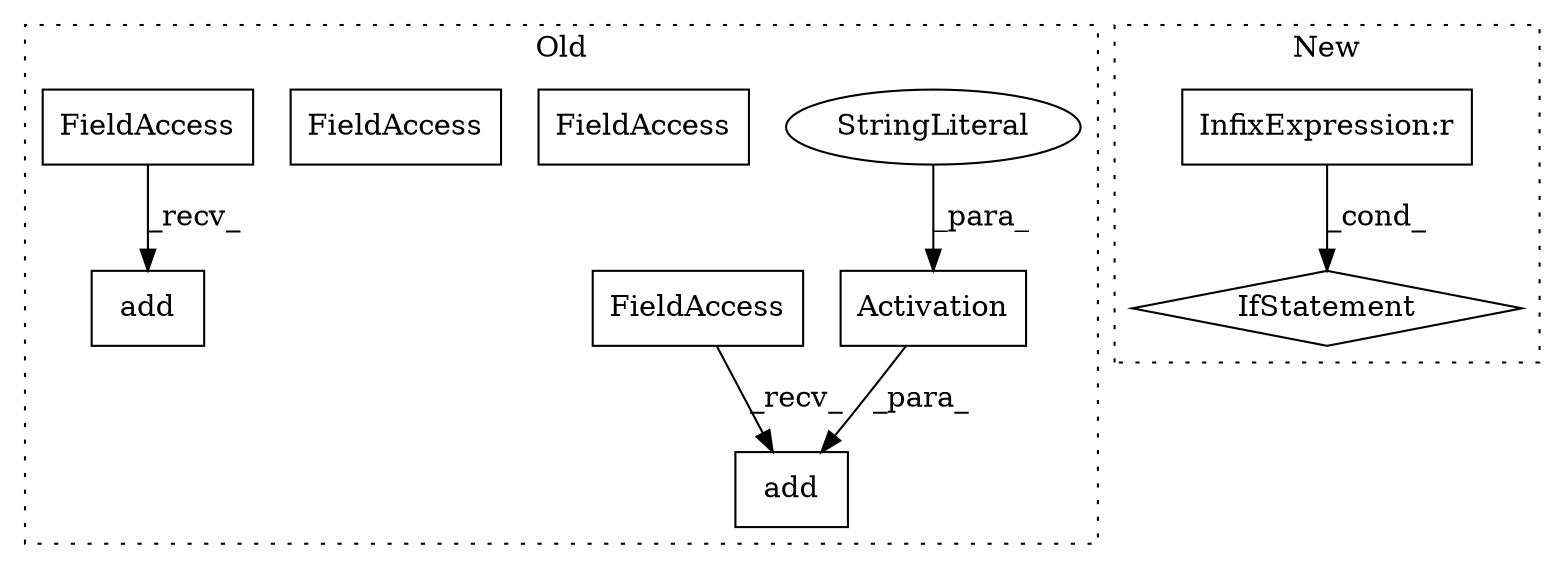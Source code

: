 digraph G {
subgraph cluster0 {
1 [label="Activation" a="32" s="4063,4080" l="11,1" shape="box"];
3 [label="StringLiteral" a="45" s="4074" l="6" shape="ellipse"];
5 [label="add" a="32" s="4056,4081" l="4,1" shape="box"];
6 [label="FieldAccess" a="22" s="4046" l="9" shape="box"];
7 [label="FieldAccess" a="22" s="4181" l="9" shape="box"];
8 [label="add" a="32" s="4191,4218" l="4,1" shape="box"];
9 [label="FieldAccess" a="22" s="4046" l="9" shape="box"];
10 [label="FieldAccess" a="22" s="4181" l="9" shape="box"];
label = "Old";
style="dotted";
}
subgraph cluster1 {
2 [label="IfStatement" a="25" s="1003" l="3" shape="diamond"];
4 [label="InfixExpression:r" a="27" s="994" l="4" shape="box"];
label = "New";
style="dotted";
}
1 -> 5 [label="_para_"];
3 -> 1 [label="_para_"];
4 -> 2 [label="_cond_"];
9 -> 5 [label="_recv_"];
10 -> 8 [label="_recv_"];
}